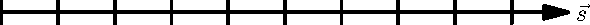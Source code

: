 /* Various types of motion maps */

struct MotionMap {
  pen ref_p = black+linewidth(1.4);
  real arrow_size = 12; // arrow head size
  real length = 8cm;
  real n; // for number of marks
  real dx; // for tick marks
  real dy = .2cm; // for vertical offsets
  Label axis_L;
  
  void draw() {
    // draw ref axis
    draw((0,-this.dy)--(this.length,-this.dy),this.ref_p,Arrow(this.arrow_size));
    // draw axis label
    label(this.axis_L, (this.length,-this.dy), E, this.ref_p);
    // old code for X with no ticks and + in pos. dir.
    //label("+",(this.length,-this.dy),E,this.ref_p);
    //label("$\times$",(0,-this.dy),this.ref_p);
    // new code for ticks:
    for(int i; i < this.n; ++i) {
      draw((i*this.dx,0)--(i*this.dx,-2*this.dy), this.ref_p);
    }
  }
  void operator init(Label axis_L="$\vec{s}$", real length=10cm, real num_ticks=10) {
    this.axis_L = axis_L;
    this.length = length;
    this.n = num_ticks;
    this.dx = this.length/this.n;
  }
}
from MotionMap unravel MotionMap;

void draw(MotionMap m) {
  m.draw();
}

MotionMap m = MotionMap();
draw(m);
